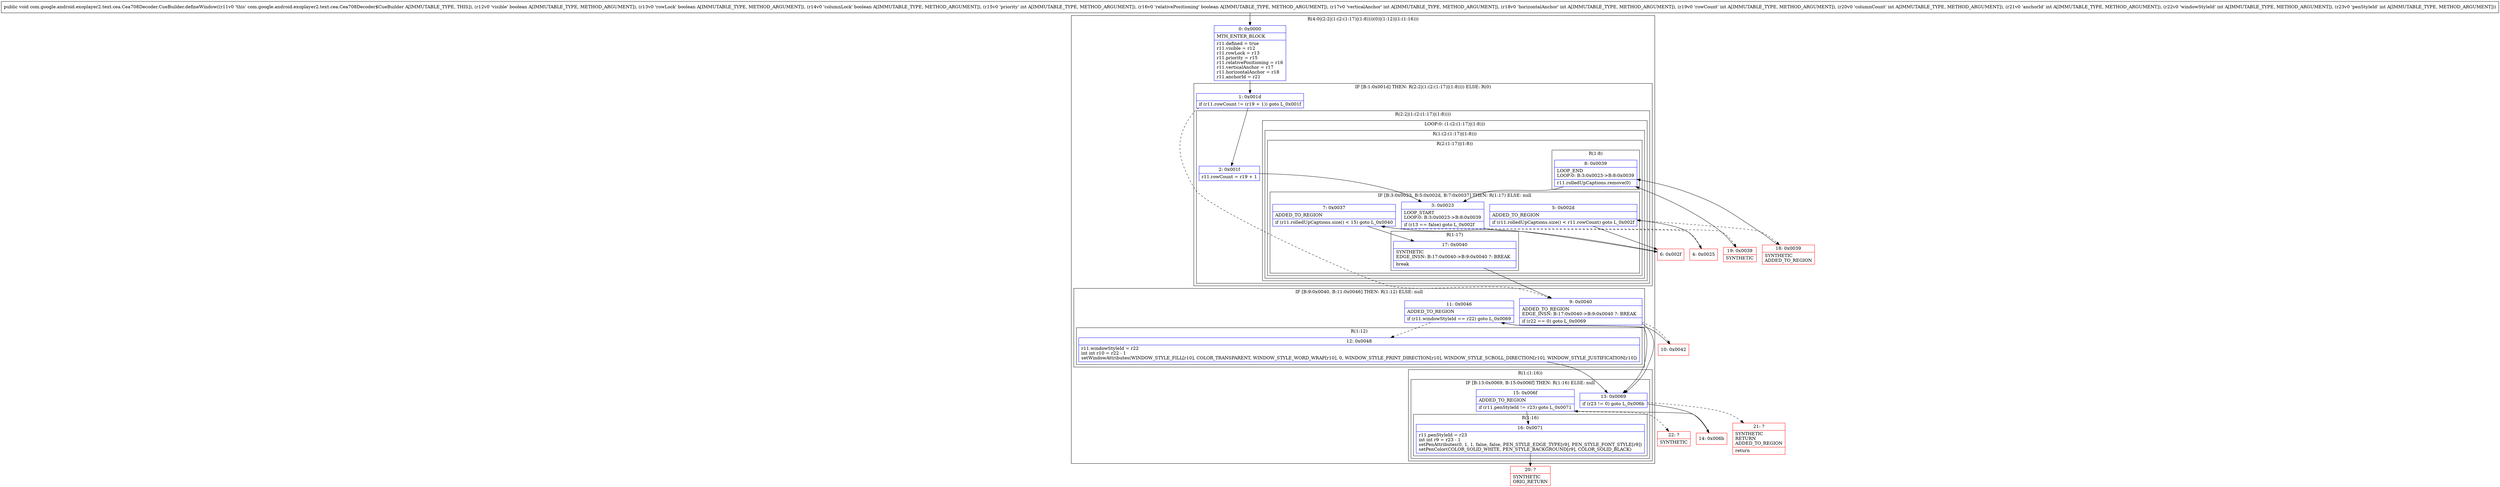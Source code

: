 digraph "CFG forcom.google.android.exoplayer2.text.cea.Cea708Decoder.CueBuilder.defineWindow(ZZZIZIIIIIII)V" {
subgraph cluster_Region_482130904 {
label = "R(4:0|(2:2|(1:(2:(1:17)|(1:8))))(0)|(1:12)|(1:(1:16)))";
node [shape=record,color=blue];
Node_0 [shape=record,label="{0\:\ 0x0000|MTH_ENTER_BLOCK\l|r11.defined = true\lr11.visible = r12\lr11.rowLock = r13\lr11.priority = r15\lr11.relativePositioning = r16\lr11.verticalAnchor = r17\lr11.horizontalAnchor = r18\lr11.anchorId = r21\l}"];
subgraph cluster_IfRegion_1218488066 {
label = "IF [B:1:0x001d] THEN: R(2:2|(1:(2:(1:17)|(1:8)))) ELSE: R(0)";
node [shape=record,color=blue];
Node_1 [shape=record,label="{1\:\ 0x001d|if (r11.rowCount != (r19 + 1)) goto L_0x001f\l}"];
subgraph cluster_Region_885813618 {
label = "R(2:2|(1:(2:(1:17)|(1:8))))";
node [shape=record,color=blue];
Node_2 [shape=record,label="{2\:\ 0x001f|r11.rowCount = r19 + 1\l}"];
subgraph cluster_LoopRegion_1887770102 {
label = "LOOP:0: (1:(2:(1:17)|(1:8)))";
node [shape=record,color=blue];
subgraph cluster_Region_152961605 {
label = "R(1:(2:(1:17)|(1:8)))";
node [shape=record,color=blue];
subgraph cluster_Region_1154170067 {
label = "R(2:(1:17)|(1:8))";
node [shape=record,color=blue];
subgraph cluster_IfRegion_324764377 {
label = "IF [B:3:0x0023, B:5:0x002d, B:7:0x0037] THEN: R(1:17) ELSE: null";
node [shape=record,color=blue];
Node_3 [shape=record,label="{3\:\ 0x0023|LOOP_START\lLOOP:0: B:3:0x0023\-\>B:8:0x0039\l|if (r13 == false) goto L_0x002f\l}"];
Node_5 [shape=record,label="{5\:\ 0x002d|ADDED_TO_REGION\l|if (r11.rolledUpCaptions.size() \< r11.rowCount) goto L_0x002f\l}"];
Node_7 [shape=record,label="{7\:\ 0x0037|ADDED_TO_REGION\l|if (r11.rolledUpCaptions.size() \< 15) goto L_0x0040\l}"];
subgraph cluster_Region_1260982241 {
label = "R(1:17)";
node [shape=record,color=blue];
Node_17 [shape=record,label="{17\:\ 0x0040|SYNTHETIC\lEDGE_INSN: B:17:0x0040\-\>B:9:0x0040 ?: BREAK  \l|break\l}"];
}
}
subgraph cluster_Region_844898539 {
label = "R(1:8)";
node [shape=record,color=blue];
Node_8 [shape=record,label="{8\:\ 0x0039|LOOP_END\lLOOP:0: B:3:0x0023\-\>B:8:0x0039\l|r11.rolledUpCaptions.remove(0)\l}"];
}
}
}
}
}
subgraph cluster_Region_804040663 {
label = "R(0)";
node [shape=record,color=blue];
}
}
subgraph cluster_IfRegion_1617870265 {
label = "IF [B:9:0x0040, B:11:0x0046] THEN: R(1:12) ELSE: null";
node [shape=record,color=blue];
Node_9 [shape=record,label="{9\:\ 0x0040|ADDED_TO_REGION\lEDGE_INSN: B:17:0x0040\-\>B:9:0x0040 ?: BREAK  \l|if (r22 == 0) goto L_0x0069\l}"];
Node_11 [shape=record,label="{11\:\ 0x0046|ADDED_TO_REGION\l|if (r11.windowStyleId == r22) goto L_0x0069\l}"];
subgraph cluster_Region_1672539495 {
label = "R(1:12)";
node [shape=record,color=blue];
Node_12 [shape=record,label="{12\:\ 0x0048|r11.windowStyleId = r22\lint int r10 = r22 \- 1\lsetWindowAttributes(WINDOW_STYLE_FILL[r10], COLOR_TRANSPARENT, WINDOW_STYLE_WORD_WRAP[r10], 0, WINDOW_STYLE_PRINT_DIRECTION[r10], WINDOW_STYLE_SCROLL_DIRECTION[r10], WINDOW_STYLE_JUSTIFICATION[r10])\l}"];
}
}
subgraph cluster_Region_1664868434 {
label = "R(1:(1:16))";
node [shape=record,color=blue];
subgraph cluster_IfRegion_817090470 {
label = "IF [B:13:0x0069, B:15:0x006f] THEN: R(1:16) ELSE: null";
node [shape=record,color=blue];
Node_13 [shape=record,label="{13\:\ 0x0069|if (r23 != 0) goto L_0x006b\l}"];
Node_15 [shape=record,label="{15\:\ 0x006f|ADDED_TO_REGION\l|if (r11.penStyleId != r23) goto L_0x0071\l}"];
subgraph cluster_Region_1767102908 {
label = "R(1:16)";
node [shape=record,color=blue];
Node_16 [shape=record,label="{16\:\ 0x0071|r11.penStyleId = r23\lint int r9 = r23 \- 1\lsetPenAttributes(0, 1, 1, false, false, PEN_STYLE_EDGE_TYPE[r9], PEN_STYLE_FONT_STYLE[r9])\lsetPenColor(COLOR_SOLID_WHITE, PEN_STYLE_BACKGROUND[r9], COLOR_SOLID_BLACK)\l}"];
}
}
}
}
Node_4 [shape=record,color=red,label="{4\:\ 0x0025}"];
Node_6 [shape=record,color=red,label="{6\:\ 0x002f}"];
Node_10 [shape=record,color=red,label="{10\:\ 0x0042}"];
Node_14 [shape=record,color=red,label="{14\:\ 0x006b}"];
Node_18 [shape=record,color=red,label="{18\:\ 0x0039|SYNTHETIC\lADDED_TO_REGION\l}"];
Node_19 [shape=record,color=red,label="{19\:\ 0x0039|SYNTHETIC\l}"];
Node_20 [shape=record,color=red,label="{20\:\ ?|SYNTHETIC\lORIG_RETURN\l}"];
Node_21 [shape=record,color=red,label="{21\:\ ?|SYNTHETIC\lRETURN\lADDED_TO_REGION\l|return\l}"];
Node_22 [shape=record,color=red,label="{22\:\ ?|SYNTHETIC\l}"];
MethodNode[shape=record,label="{public void com.google.android.exoplayer2.text.cea.Cea708Decoder.CueBuilder.defineWindow((r11v0 'this' com.google.android.exoplayer2.text.cea.Cea708Decoder$CueBuilder A[IMMUTABLE_TYPE, THIS]), (r12v0 'visible' boolean A[IMMUTABLE_TYPE, METHOD_ARGUMENT]), (r13v0 'rowLock' boolean A[IMMUTABLE_TYPE, METHOD_ARGUMENT]), (r14v0 'columnLock' boolean A[IMMUTABLE_TYPE, METHOD_ARGUMENT]), (r15v0 'priority' int A[IMMUTABLE_TYPE, METHOD_ARGUMENT]), (r16v0 'relativePositioning' boolean A[IMMUTABLE_TYPE, METHOD_ARGUMENT]), (r17v0 'verticalAnchor' int A[IMMUTABLE_TYPE, METHOD_ARGUMENT]), (r18v0 'horizontalAnchor' int A[IMMUTABLE_TYPE, METHOD_ARGUMENT]), (r19v0 'rowCount' int A[IMMUTABLE_TYPE, METHOD_ARGUMENT]), (r20v0 'columnCount' int A[IMMUTABLE_TYPE, METHOD_ARGUMENT]), (r21v0 'anchorId' int A[IMMUTABLE_TYPE, METHOD_ARGUMENT]), (r22v0 'windowStyleId' int A[IMMUTABLE_TYPE, METHOD_ARGUMENT]), (r23v0 'penStyleId' int A[IMMUTABLE_TYPE, METHOD_ARGUMENT])) }"];
MethodNode -> Node_0;
Node_0 -> Node_1;
Node_1 -> Node_2;
Node_1 -> Node_9[style=dashed];
Node_2 -> Node_3;
Node_3 -> Node_4[style=dashed];
Node_3 -> Node_6;
Node_5 -> Node_6;
Node_5 -> Node_18[style=dashed];
Node_7 -> Node_17;
Node_7 -> Node_19[style=dashed];
Node_17 -> Node_9;
Node_8 -> Node_3;
Node_9 -> Node_10[style=dashed];
Node_9 -> Node_13;
Node_11 -> Node_12[style=dashed];
Node_11 -> Node_13;
Node_12 -> Node_13;
Node_13 -> Node_14;
Node_13 -> Node_21[style=dashed];
Node_15 -> Node_16;
Node_15 -> Node_22[style=dashed];
Node_16 -> Node_20;
Node_4 -> Node_5;
Node_6 -> Node_7;
Node_10 -> Node_11;
Node_14 -> Node_15;
Node_18 -> Node_8;
Node_19 -> Node_8;
}

